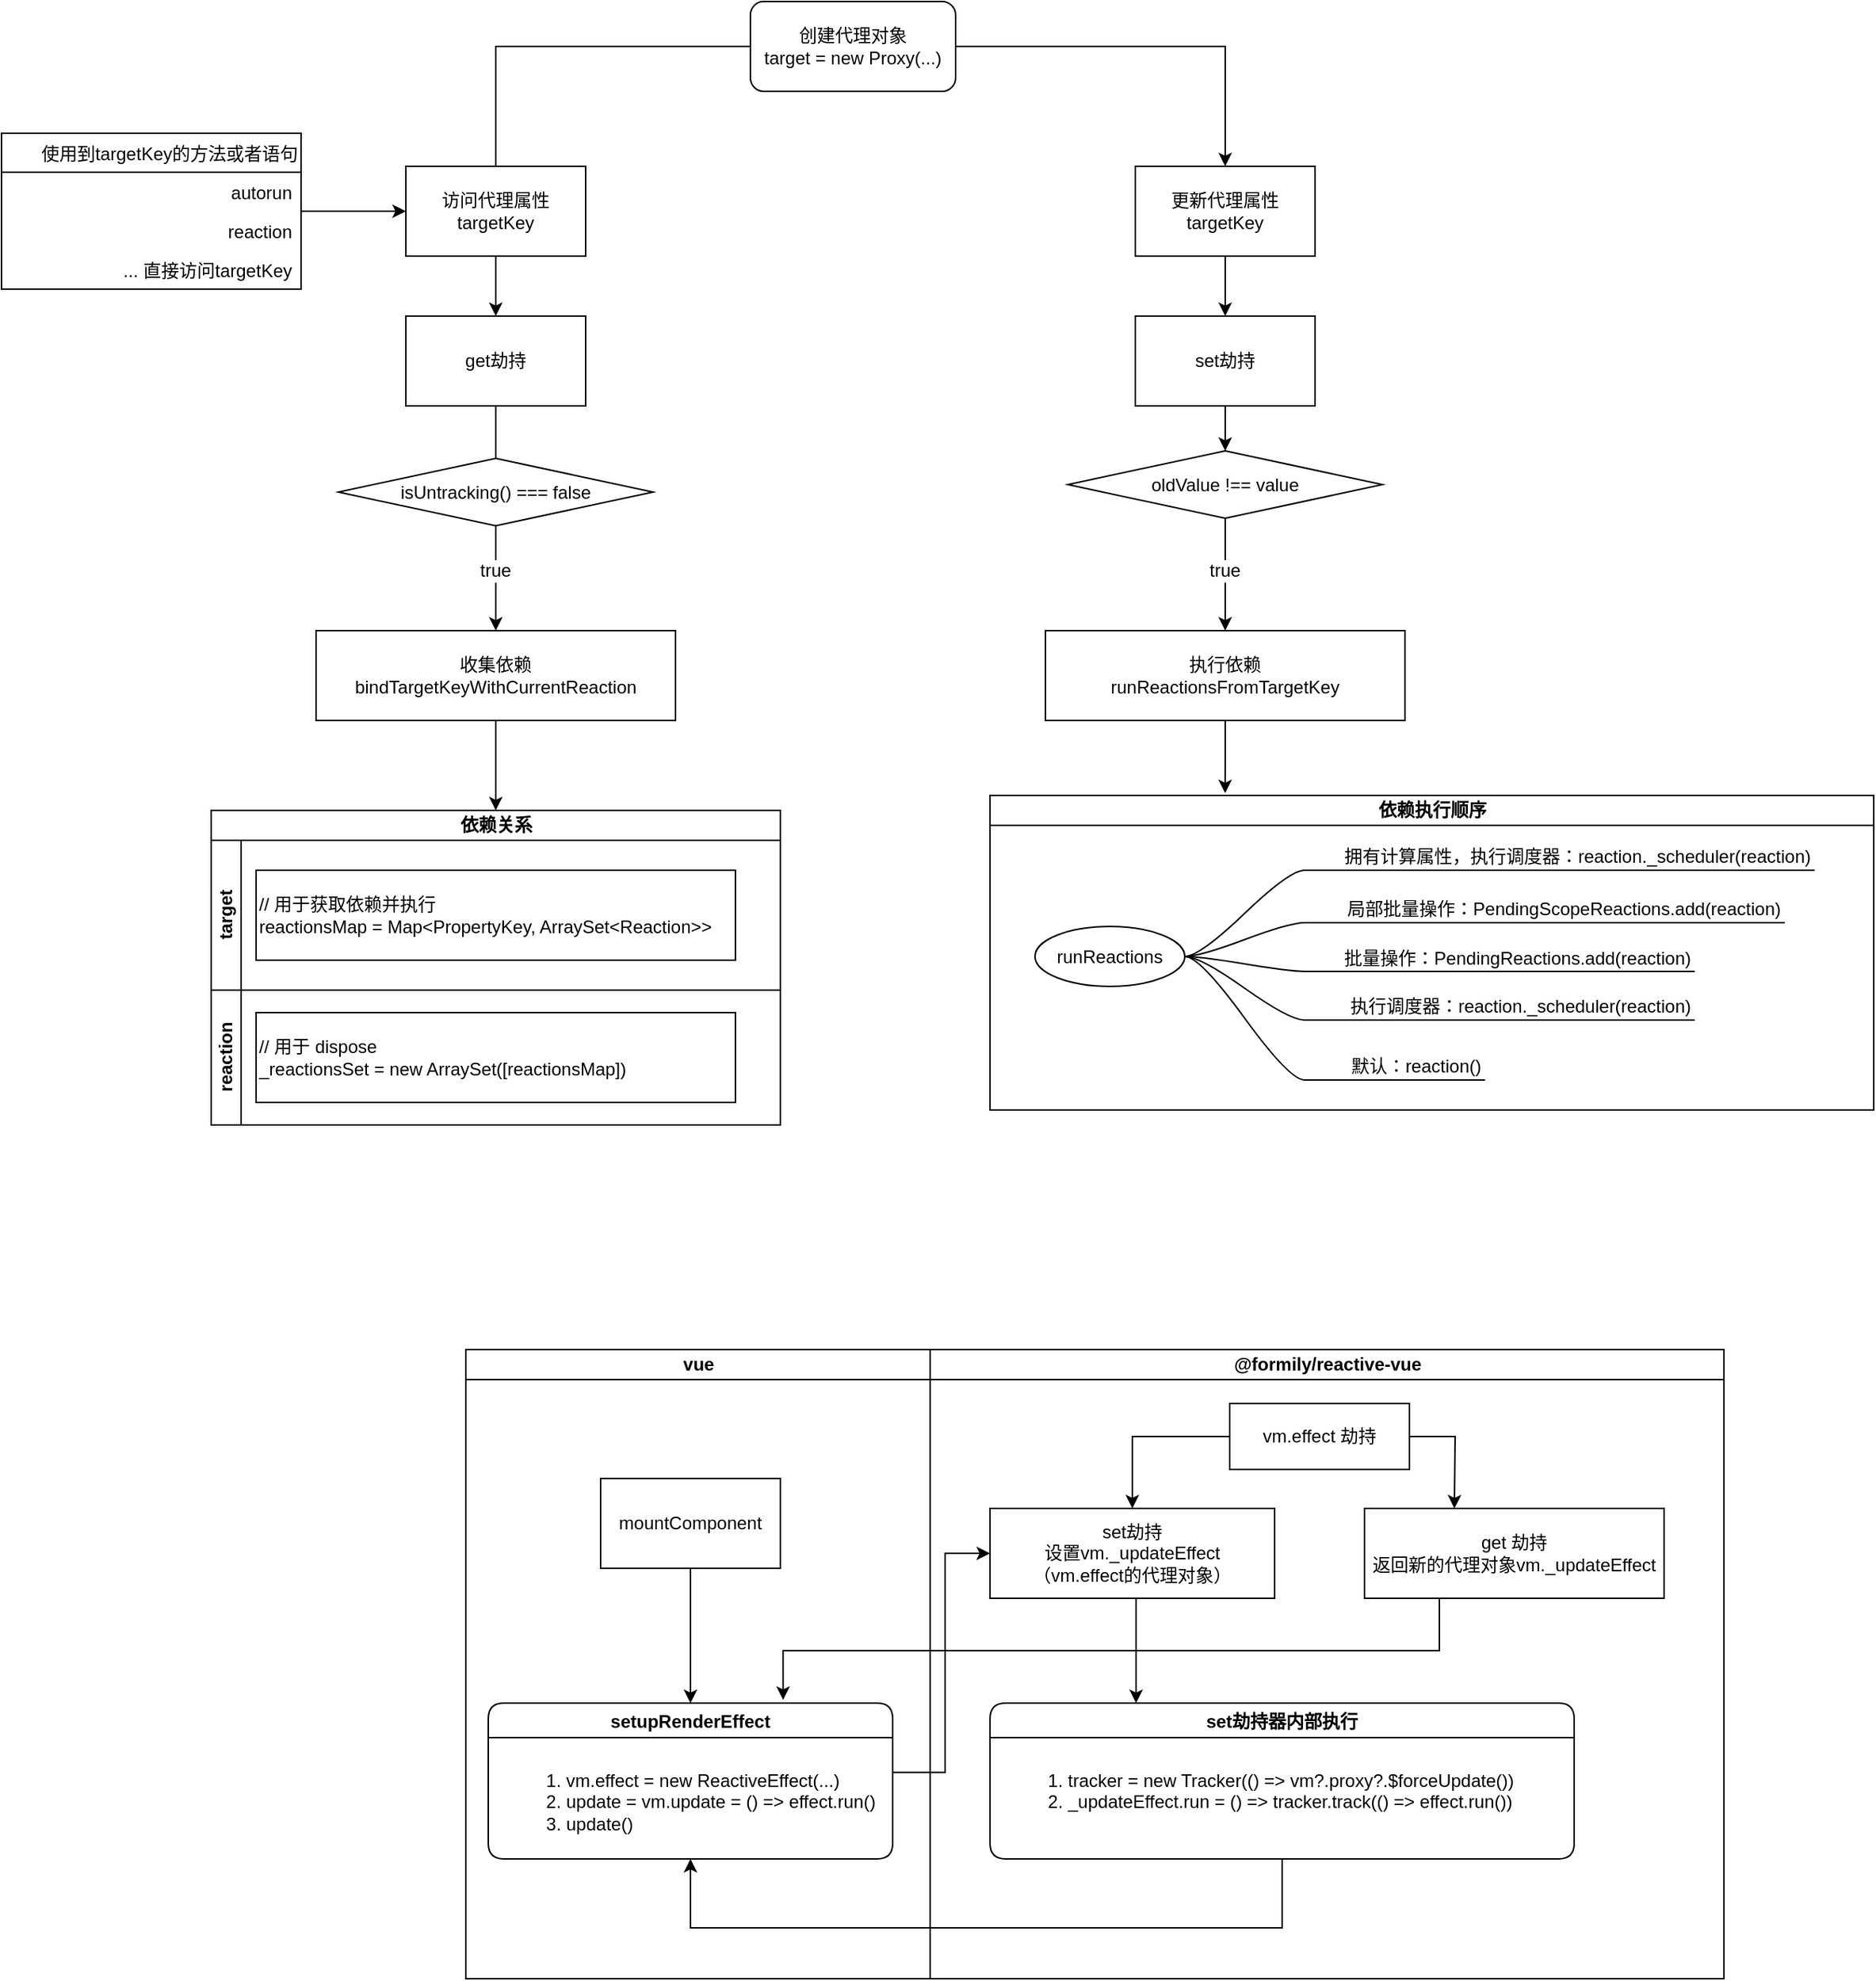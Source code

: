 <mxfile version="12.2.4" pages="2"><diagram id="JSv8ck--p7Cufcf11NbB" name="@formily/reactive"><mxGraphModel dx="1711" dy="631" grid="1" gridSize="10" guides="1" tooltips="1" connect="1" arrows="1" fold="1" page="1" pageScale="1" pageWidth="827" pageHeight="1169" math="0" shadow="0"><root><mxCell id="0"/><mxCell id="1" parent="0"/><mxCell id="4" style="edgeStyle=orthogonalEdgeStyle;rounded=0;orthogonalLoop=1;jettySize=auto;html=1;entryX=0.5;entryY=0;entryDx=0;entryDy=0;exitX=0;exitY=0.5;exitDx=0;exitDy=0;labelBackgroundColor=#ffffff;fontColor=#000000;" parent="1" source="2" target="3" edge="1"><mxGeometry relative="1" as="geometry"><mxPoint x="230" y="100" as="sourcePoint"/></mxGeometry></mxCell><mxCell id="63" style="edgeStyle=orthogonalEdgeStyle;rounded=0;orthogonalLoop=1;jettySize=auto;html=1;labelBackgroundColor=#ffffff;fontColor=#000000;" parent="1" source="2" target="62" edge="1"><mxGeometry relative="1" as="geometry"/></mxCell><mxCell id="2" value="创建代理对象&lt;br&gt;target = new Proxy(...)" style="rounded=1;whiteSpace=wrap;html=1;labelBackgroundColor=#ffffff;fontColor=#000000;" parent="1" vertex="1"><mxGeometry x="390" y="30" width="137" height="60" as="geometry"/></mxCell><mxCell id="36" value="" style="edgeStyle=orthogonalEdgeStyle;rounded=0;orthogonalLoop=1;jettySize=auto;html=1;labelBackgroundColor=#ffffff;fontColor=#000000;" parent="1" source="3" target="35" edge="1"><mxGeometry relative="1" as="geometry"/></mxCell><mxCell id="3" value="get劫持" style="rounded=0;whiteSpace=wrap;html=1;flipH=0;flipV=1;labelBackgroundColor=#ffffff;fontColor=#000000;" parent="1" vertex="1"><mxGeometry x="160" y="240" width="120" height="60" as="geometry"/></mxCell><mxCell id="61" value="" style="edgeStyle=orthogonalEdgeStyle;rounded=0;orthogonalLoop=1;jettySize=auto;html=1;entryX=0.5;entryY=0;entryDx=0;entryDy=0;labelBackgroundColor=#ffffff;fontColor=#000000;" parent="1" source="35" target="56" edge="1"><mxGeometry relative="1" as="geometry"/></mxCell><mxCell id="35" value="收集依赖&lt;br&gt;&lt;span style=&quot;text-align: left; white-space: nowrap;&quot;&gt;bindTargetKeyWithCurrentReaction&lt;/span&gt;" style="rounded=0;whiteSpace=wrap;html=1;flipH=0;flipV=1;labelBackgroundColor=#ffffff;fontColor=#000000;" parent="1" vertex="1"><mxGeometry x="100" y="450" width="240" height="60" as="geometry"/></mxCell><mxCell id="10" value="&lt;span style=&quot;white-space: normal&quot;&gt;访问代理属性&lt;br&gt;targetKey&lt;br&gt;&lt;/span&gt;" style="rounded=0;whiteSpace=wrap;html=1;labelBackgroundColor=#ffffff;flipH=0;fontColor=#000000;" parent="1" vertex="1"><mxGeometry x="160" y="140" width="120" height="60" as="geometry"/></mxCell><mxCell id="17" value="使用到targetKey的方法或者语句" style="swimlane;fontStyle=0;childLayout=stackLayout;horizontal=1;startSize=26;fillColor=none;horizontalStack=0;resizeParent=1;resizeParentMax=0;resizeLast=0;collapsible=1;marginBottom=0;labelBackgroundColor=#ffffff;flipH=0;align=right;fontColor=#000000;" parent="1" vertex="1"><mxGeometry x="-110" y="118" width="200" height="104" as="geometry"/></mxCell><mxCell id="18" value="autorun" style="text;strokeColor=none;fillColor=none;align=right;verticalAlign=top;spacingLeft=4;spacingRight=4;overflow=hidden;rotatable=0;points=[[0,0.5],[1,0.5]];portConstraint=eastwest;labelBackgroundColor=#ffffff;fontColor=#000000;" parent="17" vertex="1"><mxGeometry y="26" width="200" height="26" as="geometry"/></mxCell><mxCell id="19" value="reaction" style="text;strokeColor=none;fillColor=none;align=right;verticalAlign=top;spacingLeft=4;spacingRight=4;overflow=hidden;rotatable=0;points=[[0,0.5],[1,0.5]];portConstraint=eastwest;labelBackgroundColor=#ffffff;fontColor=#000000;" parent="17" vertex="1"><mxGeometry y="52" width="200" height="26" as="geometry"/></mxCell><mxCell id="27" value="... 直接访问targetKey" style="text;strokeColor=none;fillColor=none;align=right;verticalAlign=top;spacingLeft=4;spacingRight=4;overflow=hidden;rotatable=0;points=[[0,0.5],[1,0.5]];portConstraint=eastwest;labelBackgroundColor=#ffffff;fontColor=#000000;" parent="17" vertex="1"><mxGeometry y="78" width="200" height="26" as="geometry"/></mxCell><mxCell id="29" value="" style="edgeStyle=orthogonalEdgeStyle;rounded=0;orthogonalLoop=1;jettySize=auto;html=1;labelBackgroundColor=#ffffff;fontColor=#000000;" parent="1" source="19" target="10" edge="1"><mxGeometry relative="1" as="geometry"><Array as="points"><mxPoint x="100" y="170"/><mxPoint x="100" y="170"/></Array></mxGeometry></mxCell><mxCell id="37" value="isUntracking() === false" style="rhombus;whiteSpace=wrap;html=1;labelBackgroundColor=#ffffff;fillColor=#ffffff;fontColor=#000000;" parent="1" vertex="1"><mxGeometry x="115" y="335" width="210" height="45" as="geometry"/></mxCell><mxCell id="38" value="true" style="text;html=1;strokeColor=none;fillColor=none;align=center;verticalAlign=middle;whiteSpace=wrap;rounded=0;labelBackgroundColor=#ffffff;fontColor=#000000;" parent="1" vertex="1"><mxGeometry x="200" y="400" width="40" height="20" as="geometry"/></mxCell><mxCell id="56" value="&lt;span&gt;依赖关系&lt;/span&gt;" style="swimlane;html=1;childLayout=stackLayout;resizeParent=1;resizeParentMax=0;horizontal=1;startSize=20;horizontalStack=0;labelBackgroundColor=#ffffff;fillColor=#ffffff;align=center;fontColor=#000000;" parent="1" vertex="1"><mxGeometry x="30" y="570" width="380" height="210" as="geometry"/></mxCell><mxCell id="57" value="&lt;span style=&quot;&quot;&gt;target&lt;/span&gt;" style="swimlane;html=1;startSize=20;horizontal=0;labelBackgroundColor=#ffffff;fontColor=#000000;" parent="56" vertex="1"><mxGeometry y="20" width="380" height="100" as="geometry"/></mxCell><mxCell id="53" value="// 用于获取依赖并执行&lt;br&gt;reactionsMap = Map&amp;lt;PropertyKey, ArraySet&amp;lt;Reaction&amp;gt;&amp;gt;" style="rounded=0;whiteSpace=wrap;html=1;labelBackgroundColor=#ffffff;fillColor=#ffffff;align=left;fontColor=#000000;" parent="57" vertex="1"><mxGeometry x="30" y="20" width="320" height="60" as="geometry"/></mxCell><mxCell id="58" value="&lt;span style=&quot;&quot;&gt;reaction&lt;/span&gt;" style="swimlane;html=1;startSize=20;horizontal=0;labelBackgroundColor=#ffffff;fontColor=#000000;" parent="56" vertex="1"><mxGeometry y="120" width="380" height="90" as="geometry"/></mxCell><mxCell id="54" value="// 用于 dispose&lt;br&gt;_reactionsSet = new ArraySet([reactionsMap])" style="rounded=0;whiteSpace=wrap;html=1;labelBackgroundColor=#ffffff;fillColor=#ffffff;align=left;fontColor=#000000;" parent="58" vertex="1"><mxGeometry x="30" y="15" width="320" height="60" as="geometry"/></mxCell><mxCell id="65" value="" style="edgeStyle=orthogonalEdgeStyle;rounded=0;orthogonalLoop=1;jettySize=auto;html=1;labelBackgroundColor=#ffffff;fontColor=#000000;" parent="1" source="62" target="64" edge="1"><mxGeometry relative="1" as="geometry"/></mxCell><mxCell id="62" value="&lt;span style=&quot;white-space: normal&quot;&gt;更新代理属性&lt;br&gt;targetKey&lt;br&gt;&lt;/span&gt;" style="rounded=0;whiteSpace=wrap;html=1;labelBackgroundColor=#ffffff;flipH=0;fontColor=#000000;" parent="1" vertex="1"><mxGeometry x="647" y="140" width="120" height="60" as="geometry"/></mxCell><mxCell id="73" value="" style="edgeStyle=orthogonalEdgeStyle;rounded=0;orthogonalLoop=1;jettySize=auto;html=1;entryX=0.5;entryY=0;entryDx=0;entryDy=0;labelBackgroundColor=#ffffff;fontColor=#000000;" parent="1" source="64" target="66" edge="1"><mxGeometry relative="1" as="geometry"><mxPoint x="624" y="510" as="targetPoint"/></mxGeometry></mxCell><mxCell id="64" value="set劫持" style="rounded=0;whiteSpace=wrap;html=1;flipH=0;flipV=1;labelBackgroundColor=#ffffff;fontColor=#000000;" parent="1" vertex="1"><mxGeometry x="647" y="240" width="120" height="60" as="geometry"/></mxCell><mxCell id="75" value="" style="edgeStyle=orthogonalEdgeStyle;rounded=0;orthogonalLoop=1;jettySize=auto;html=1;labelBackgroundColor=#ffffff;fontColor=#000000;" parent="1" source="66" target="74" edge="1"><mxGeometry relative="1" as="geometry"/></mxCell><mxCell id="66" value="oldValue !== value" style="rhombus;whiteSpace=wrap;html=1;labelBackgroundColor=#ffffff;fillColor=#ffffff;fontColor=#000000;" parent="1" vertex="1"><mxGeometry x="602" y="330" width="210" height="45" as="geometry"/></mxCell><mxCell id="141" style="edgeStyle=orthogonalEdgeStyle;rounded=0;orthogonalLoop=1;jettySize=auto;html=1;exitX=0.5;exitY=1;exitDx=0;exitDy=0;entryX=0.266;entryY=-0.007;entryDx=0;entryDy=0;entryPerimeter=0;labelBackgroundColor=#ffffff;fontColor=#000000;" parent="1" source="74" target="96" edge="1"><mxGeometry relative="1" as="geometry"/></mxCell><mxCell id="74" value="执行依赖&lt;br&gt;&lt;div style=&quot;text-align: left&quot;&gt;&lt;span style=&quot;white-space: nowrap&quot;&gt;runReactionsFromTargetKey&lt;/span&gt;&lt;/div&gt;" style="rounded=0;whiteSpace=wrap;html=1;flipH=0;flipV=1;labelBackgroundColor=#ffffff;fontColor=#000000;" parent="1" vertex="1"><mxGeometry x="587" y="450" width="240" height="60" as="geometry"/></mxCell><mxCell id="80" value="true" style="text;html=1;strokeColor=none;fillColor=none;align=center;verticalAlign=middle;whiteSpace=wrap;rounded=0;labelBackgroundColor=#ffffff;fontColor=#000000;" parent="1" vertex="1"><mxGeometry x="687" y="400" width="40" height="20" as="geometry"/></mxCell><mxCell id="96" value="依赖执行顺序" style="swimlane;html=1;startSize=20;horizontal=1;containerType=tree;labelBackgroundColor=#ffffff;fillColor=#ffffff;align=center;fontColor=#000000;" parent="1" vertex="1"><mxGeometry x="550" y="560" width="590" height="210" as="geometry"/></mxCell><mxCell id="101" value="&lt;div&gt;runReactions&lt;/div&gt;" style="ellipse;whiteSpace=wrap;html=1;align=center;container=1;recursiveResize=0;treeFolding=1;treeMoving=1;labelBackgroundColor=#ffffff;fontColor=#000000;" parent="96" vertex="1"><mxGeometry x="30" y="87.5" width="100" height="40" as="geometry"/></mxCell><mxCell id="125" value="" style="edgeStyle=entityRelationEdgeStyle;startArrow=none;endArrow=none;segment=10;curved=1;labelBackgroundColor=#ffffff;fontColor=#000000;" parent="96" source="101" target="126" edge="1"><mxGeometry relative="1" as="geometry"><mxPoint x="675" y="700" as="sourcePoint"/></mxGeometry></mxCell><mxCell id="126" value="局部批量操作：&lt;span style=&quot;white-space: nowrap;&quot;&gt;PendingScopeReactions.add(reaction)&lt;/span&gt;" style="whiteSpace=wrap;html=1;shape=partialRectangle;top=0;left=0;bottom=1;right=0;points=[[0,1],[1,1]];strokeColor=#000000;fillColor=none;align=right;verticalAlign=bottom;routingCenterY=0.5;snapToPoint=1;container=1;recursiveResize=0;autosize=1;treeFolding=1;treeMoving=1;labelBackgroundColor=#ffffff;fontColor=#000000;" parent="96" vertex="1"><mxGeometry x="210" y="65" width="320" height="20" as="geometry"/></mxCell><mxCell id="127" value="" style="edgeStyle=entityRelationEdgeStyle;startArrow=none;endArrow=none;segment=10;curved=1;labelBackgroundColor=#ffffff;fontColor=#000000;" parent="96" source="101" target="128" edge="1"><mxGeometry relative="1" as="geometry"><mxPoint x="675" y="700" as="sourcePoint"/></mxGeometry></mxCell><mxCell id="128" value="拥有计算属性，执行调度器：&lt;span style=&quot;white-space: nowrap&quot;&gt;reaction._scheduler(reaction)&lt;/span&gt;" style="whiteSpace=wrap;html=1;shape=partialRectangle;top=0;left=0;bottom=1;right=0;points=[[0,1],[1,1]];strokeColor=#000000;fillColor=none;align=right;verticalAlign=bottom;routingCenterY=0.5;snapToPoint=1;container=1;recursiveResize=0;autosize=1;treeFolding=1;treeMoving=1;labelBackgroundColor=#ffffff;fontColor=#000000;" parent="96" vertex="1"><mxGeometry x="210" y="30" width="340" height="20" as="geometry"/></mxCell><mxCell id="130" value="" style="edgeStyle=entityRelationEdgeStyle;startArrow=none;endArrow=none;segment=10;curved=1;labelBackgroundColor=#ffffff;fontColor=#000000;" parent="96" source="101" target="131" edge="1"><mxGeometry relative="1" as="geometry"><mxPoint x="675" y="700" as="sourcePoint"/></mxGeometry></mxCell><mxCell id="131" value="批量操作：&lt;span style=&quot;white-space: nowrap;&quot;&gt;PendingReactions.add(reaction)&lt;/span&gt;" style="whiteSpace=wrap;html=1;shape=partialRectangle;top=0;left=0;bottom=1;right=0;points=[[0,1],[1,1]];strokeColor=#000000;fillColor=none;align=right;verticalAlign=bottom;routingCenterY=0.5;snapToPoint=1;container=1;recursiveResize=0;autosize=1;treeFolding=1;treeMoving=1;labelBackgroundColor=#ffffff;fontColor=#000000;" parent="96" vertex="1"><mxGeometry x="210" y="97.5" width="260" height="20" as="geometry"/></mxCell><mxCell id="132" value="" style="edgeStyle=entityRelationEdgeStyle;startArrow=none;endArrow=none;segment=10;curved=1;labelBackgroundColor=#ffffff;fontColor=#000000;" parent="96" source="101" target="133" edge="1"><mxGeometry relative="1" as="geometry"><mxPoint x="675" y="700" as="sourcePoint"/></mxGeometry></mxCell><mxCell id="133" value="&lt;span style=&quot;&quot;&gt;执行调度器：&lt;/span&gt;&lt;span style=&quot;white-space: nowrap;&quot;&gt;reaction._scheduler(reaction)&lt;/span&gt;" style="whiteSpace=wrap;html=1;shape=partialRectangle;top=0;left=0;bottom=1;right=0;points=[[0,1],[1,1]];strokeColor=#000000;fillColor=none;align=right;verticalAlign=bottom;routingCenterY=0.5;snapToPoint=1;container=1;recursiveResize=0;autosize=1;treeFolding=1;treeMoving=1;labelBackgroundColor=#ffffff;fontColor=#000000;" parent="96" vertex="1"><mxGeometry x="210" y="130" width="260" height="20" as="geometry"/></mxCell><mxCell id="136" value="" style="edgeStyle=entityRelationEdgeStyle;startArrow=none;endArrow=none;segment=10;curved=1;labelBackgroundColor=#ffffff;fontColor=#000000;" parent="96" source="101" target="137" edge="1"><mxGeometry relative="1" as="geometry"><mxPoint x="675" y="700" as="sourcePoint"/></mxGeometry></mxCell><mxCell id="137" value="&lt;span&gt;默认：&lt;/span&gt;&lt;span style=&quot;white-space: nowrap&quot;&gt;reaction()&lt;/span&gt;" style="whiteSpace=wrap;html=1;shape=partialRectangle;top=0;left=0;bottom=1;right=0;points=[[0,1],[1,1]];strokeColor=#000000;fillColor=none;align=right;verticalAlign=bottom;routingCenterY=0.5;snapToPoint=1;container=1;recursiveResize=0;autosize=1;treeFolding=1;treeMoving=1;labelBackgroundColor=#ffffff;fontColor=#000000;" parent="96" vertex="1"><mxGeometry x="210" y="170" width="120" height="20" as="geometry"/></mxCell><mxCell id="_Rrpfj7dxKiIE3CpanCJ-160" value="" style="swimlane;html=1;childLayout=stackLayout;resizeParent=1;resizeParentMax=0;startSize=0;" parent="1" vertex="1"><mxGeometry x="200" y="930" width="840" height="420" as="geometry"><mxRectangle x="200" y="104" width="50" height="40" as="alternateBounds"/></mxGeometry></mxCell><mxCell id="_Rrpfj7dxKiIE3CpanCJ-161" value="vue" style="swimlane;html=1;startSize=20;" parent="_Rrpfj7dxKiIE3CpanCJ-160" vertex="1"><mxGeometry width="310" height="420" as="geometry"><mxRectangle y="20" width="50" height="460" as="alternateBounds"/></mxGeometry></mxCell><mxCell id="_Rrpfj7dxKiIE3CpanCJ-162" value="" style="edgeStyle=orthogonalEdgeStyle;rounded=0;orthogonalLoop=1;jettySize=auto;html=1;entryX=0.5;entryY=0;entryDx=0;entryDy=0;" parent="_Rrpfj7dxKiIE3CpanCJ-161" source="_Rrpfj7dxKiIE3CpanCJ-163" target="_Rrpfj7dxKiIE3CpanCJ-164" edge="1"><mxGeometry relative="1" as="geometry"><mxPoint x="130" y="136" as="targetPoint"/></mxGeometry></mxCell><mxCell id="_Rrpfj7dxKiIE3CpanCJ-163" value="mountComponent" style="rounded=0;whiteSpace=wrap;html=1;" parent="_Rrpfj7dxKiIE3CpanCJ-161" vertex="1"><mxGeometry x="90" y="86" width="120" height="60" as="geometry"/></mxCell><mxCell id="_Rrpfj7dxKiIE3CpanCJ-164" value="setupRenderEffect" style="swimlane;rounded=1;" parent="_Rrpfj7dxKiIE3CpanCJ-161" vertex="1"><mxGeometry x="15" y="236" width="270" height="104" as="geometry"/></mxCell><mxCell id="_Rrpfj7dxKiIE3CpanCJ-165" value="&lt;div&gt;&lt;ol&gt;&lt;li&gt;vm.effect = new ReactiveEffect(...)&lt;/li&gt;&lt;li&gt;update = vm.update = () =&amp;gt; effect.run()&lt;/li&gt;&lt;li&gt;update()&lt;/li&gt;&lt;/ol&gt;&lt;/div&gt;" style="text;html=1;resizable=0;points=[];autosize=1;align=left;verticalAlign=top;spacingTop=-4;" parent="_Rrpfj7dxKiIE3CpanCJ-164" vertex="1"><mxGeometry x="10" y="30" width="260" height="70" as="geometry"/></mxCell><mxCell id="_Rrpfj7dxKiIE3CpanCJ-166" value="@formily/reactive-vue" style="swimlane;html=1;startSize=20;" parent="_Rrpfj7dxKiIE3CpanCJ-160" vertex="1"><mxGeometry x="310" width="530" height="420" as="geometry"/></mxCell><mxCell id="_Rrpfj7dxKiIE3CpanCJ-167" value="&lt;span style=&quot;white-space: normal&quot;&gt;vm.effect 劫持&lt;/span&gt;" style="rounded=0;whiteSpace=wrap;html=1;" parent="_Rrpfj7dxKiIE3CpanCJ-166" vertex="1"><mxGeometry x="200" y="36" width="120" height="44" as="geometry"/></mxCell><mxCell id="_Rrpfj7dxKiIE3CpanCJ-168" style="edgeStyle=orthogonalEdgeStyle;rounded=0;orthogonalLoop=1;jettySize=auto;html=1;exitX=0.5;exitY=1;exitDx=0;exitDy=0;entryX=0.25;entryY=0;entryDx=0;entryDy=0;" parent="_Rrpfj7dxKiIE3CpanCJ-166" source="_Rrpfj7dxKiIE3CpanCJ-169" target="_Rrpfj7dxKiIE3CpanCJ-171" edge="1"><mxGeometry relative="1" as="geometry"><mxPoint x="105" y="236" as="targetPoint"/><Array as="points"><mxPoint x="138" y="166"/></Array></mxGeometry></mxCell><mxCell id="_Rrpfj7dxKiIE3CpanCJ-169" value="set劫持&lt;br&gt;设置vm._updateEffect&lt;br&gt;（vm.effect的代理对象）" style="rounded=0;whiteSpace=wrap;html=1;" parent="_Rrpfj7dxKiIE3CpanCJ-166" vertex="1"><mxGeometry x="40" y="106" width="190" height="60" as="geometry"/></mxCell><mxCell id="_Rrpfj7dxKiIE3CpanCJ-170" value="&lt;span style=&quot;white-space: normal&quot;&gt;get 劫持&lt;/span&gt;&lt;br style=&quot;white-space: normal&quot;&gt;&lt;span style=&quot;white-space: normal&quot;&gt;返回新的代理对象vm._updateEffect&lt;/span&gt;" style="rounded=0;whiteSpace=wrap;html=1;" parent="_Rrpfj7dxKiIE3CpanCJ-166" vertex="1"><mxGeometry x="290" y="106" width="200" height="60" as="geometry"/></mxCell><mxCell id="_Rrpfj7dxKiIE3CpanCJ-171" value="set劫持器内部执行" style="swimlane;rounded=1;" parent="_Rrpfj7dxKiIE3CpanCJ-166" vertex="1"><mxGeometry x="40" y="236" width="390" height="104" as="geometry"/></mxCell><mxCell id="_Rrpfj7dxKiIE3CpanCJ-172" value="&lt;ol&gt;&lt;li&gt;tracker = new Tracker(() =&amp;gt; vm?.proxy?.$forceUpdate())&lt;/li&gt;&lt;li&gt;_updateEffect.run = () =&amp;gt; tracker.track(() =&amp;gt; effect.run())&lt;/li&gt;&lt;/ol&gt;" style="text;html=1;resizable=0;points=[];autosize=1;align=left;verticalAlign=top;spacingTop=-4;" parent="_Rrpfj7dxKiIE3CpanCJ-171" vertex="1"><mxGeometry x="10" y="30" width="350" height="50" as="geometry"/></mxCell><mxCell id="_Rrpfj7dxKiIE3CpanCJ-173" style="edgeStyle=orthogonalEdgeStyle;rounded=0;orthogonalLoop=1;jettySize=auto;html=1;entryX=0.5;entryY=0;entryDx=0;entryDy=0;" parent="_Rrpfj7dxKiIE3CpanCJ-166" source="_Rrpfj7dxKiIE3CpanCJ-167" target="_Rrpfj7dxKiIE3CpanCJ-169" edge="1"><mxGeometry relative="1" as="geometry"><mxPoint x="140" y="96" as="targetPoint"/><Array as="points"><mxPoint x="135" y="58"/></Array></mxGeometry></mxCell><mxCell id="_Rrpfj7dxKiIE3CpanCJ-174" style="edgeStyle=orthogonalEdgeStyle;rounded=0;orthogonalLoop=1;jettySize=auto;html=1;entryX=0;entryY=0.5;entryDx=0;entryDy=0;exitX=0.999;exitY=0.233;exitDx=0;exitDy=0;exitPerimeter=0;" parent="_Rrpfj7dxKiIE3CpanCJ-160" source="_Rrpfj7dxKiIE3CpanCJ-165" target="_Rrpfj7dxKiIE3CpanCJ-169" edge="1"><mxGeometry relative="1" as="geometry"><mxPoint x="280" y="136" as="targetPoint"/><mxPoint x="290" y="296" as="sourcePoint"/><Array as="points"><mxPoint x="320" y="282"/><mxPoint x="320" y="136"/></Array></mxGeometry></mxCell><mxCell id="_Rrpfj7dxKiIE3CpanCJ-175" style="edgeStyle=orthogonalEdgeStyle;rounded=0;orthogonalLoop=1;jettySize=auto;html=1;exitX=0.25;exitY=1;exitDx=0;exitDy=0;entryX=0.729;entryY=-0.021;entryDx=0;entryDy=0;entryPerimeter=0;" parent="_Rrpfj7dxKiIE3CpanCJ-160" source="_Rrpfj7dxKiIE3CpanCJ-170" target="_Rrpfj7dxKiIE3CpanCJ-164" edge="1"><mxGeometry relative="1" as="geometry"/></mxCell><mxCell id="_Rrpfj7dxKiIE3CpanCJ-176" style="edgeStyle=orthogonalEdgeStyle;rounded=0;orthogonalLoop=1;jettySize=auto;html=1;" parent="1" source="_Rrpfj7dxKiIE3CpanCJ-167" edge="1"><mxGeometry relative="1" as="geometry"><mxPoint x="860" y="1036" as="targetPoint"/></mxGeometry></mxCell><mxCell id="_Rrpfj7dxKiIE3CpanCJ-177" style="edgeStyle=orthogonalEdgeStyle;rounded=0;orthogonalLoop=1;jettySize=auto;html=1;exitX=0.5;exitY=1;exitDx=0;exitDy=0;" parent="1" source="_Rrpfj7dxKiIE3CpanCJ-171" edge="1"><mxGeometry relative="1" as="geometry"><mxPoint x="350" y="1270" as="targetPoint"/><Array as="points"><mxPoint x="705" y="1316"/><mxPoint x="350" y="1316"/><mxPoint x="350" y="1270"/></Array></mxGeometry></mxCell></root></mxGraphModel></diagram><diagram id="Efrbiq3B4BflP8Y2I3Ki" name="@formily/reactive-vue"><mxGraphModel dx="884" dy="631" grid="1" gridSize="10" guides="1" tooltips="1" connect="1" arrows="1" fold="1" page="1" pageScale="1" pageWidth="827" pageHeight="1169" math="0" shadow="0"><root><mxCell id="Q9zlH3mA33XU7D6mBy_y-0"/><mxCell id="Q9zlH3mA33XU7D6mBy_y-1" parent="Q9zlH3mA33XU7D6mBy_y-0"/><mxCell id="60F9CQnmWqDS_W46shbq-0" value="" style="swimlane;html=1;childLayout=stackLayout;resizeParent=1;resizeParentMax=0;startSize=0;" parent="Q9zlH3mA33XU7D6mBy_y-1" vertex="1"><mxGeometry x="200" y="104" width="840" height="420" as="geometry"><mxRectangle x="200" y="104" width="50" height="40" as="alternateBounds"/></mxGeometry></mxCell><mxCell id="60F9CQnmWqDS_W46shbq-1" value="vue" style="swimlane;html=1;startSize=20;" parent="60F9CQnmWqDS_W46shbq-0" vertex="1"><mxGeometry width="310" height="420" as="geometry"><mxRectangle y="20" width="50" height="460" as="alternateBounds"/></mxGeometry></mxCell><mxCell id="ZF1CucFxgsnEowACpbEd-6" value="" style="edgeStyle=orthogonalEdgeStyle;rounded=0;orthogonalLoop=1;jettySize=auto;html=1;entryX=0.5;entryY=0;entryDx=0;entryDy=0;" parent="60F9CQnmWqDS_W46shbq-1" source="ZF1CucFxgsnEowACpbEd-4" target="ZF1CucFxgsnEowACpbEd-9" edge="1"><mxGeometry relative="1" as="geometry"><mxPoint x="130" y="136" as="targetPoint"/></mxGeometry></mxCell><mxCell id="ZF1CucFxgsnEowACpbEd-4" value="mountComponent" style="rounded=0;whiteSpace=wrap;html=1;" parent="60F9CQnmWqDS_W46shbq-1" vertex="1"><mxGeometry x="90" y="86" width="120" height="60" as="geometry"/></mxCell><mxCell id="ZF1CucFxgsnEowACpbEd-9" value="setupRenderEffect" style="swimlane;rounded=1;" parent="60F9CQnmWqDS_W46shbq-1" vertex="1"><mxGeometry x="15" y="236" width="270" height="104" as="geometry"/></mxCell><mxCell id="ZF1CucFxgsnEowACpbEd-10" value="&lt;div&gt;&lt;ol&gt;&lt;li&gt;vm.effect = new ReactiveEffect(...)&lt;/li&gt;&lt;li&gt;update = vm.update = () =&amp;gt; effect.run()&lt;/li&gt;&lt;li&gt;update()&lt;/li&gt;&lt;/ol&gt;&lt;/div&gt;" style="text;html=1;resizable=0;points=[];autosize=1;align=left;verticalAlign=top;spacingTop=-4;" parent="ZF1CucFxgsnEowACpbEd-9" vertex="1"><mxGeometry x="10" y="30" width="260" height="70" as="geometry"/></mxCell><mxCell id="60F9CQnmWqDS_W46shbq-2" value="@formily/reactive-vue" style="swimlane;html=1;startSize=20;" parent="60F9CQnmWqDS_W46shbq-0" vertex="1"><mxGeometry x="310" width="530" height="420" as="geometry"/></mxCell><mxCell id="ZF1CucFxgsnEowACpbEd-13" value="&lt;span style=&quot;white-space: normal&quot;&gt;vm.effect 劫持&lt;/span&gt;" style="rounded=0;whiteSpace=wrap;html=1;" parent="60F9CQnmWqDS_W46shbq-2" vertex="1"><mxGeometry x="200" y="36" width="120" height="44" as="geometry"/></mxCell><mxCell id="xaG0xC9czQizAmHyBu7a-6" style="edgeStyle=orthogonalEdgeStyle;rounded=0;orthogonalLoop=1;jettySize=auto;html=1;exitX=0.5;exitY=1;exitDx=0;exitDy=0;entryX=0.25;entryY=0;entryDx=0;entryDy=0;" parent="60F9CQnmWqDS_W46shbq-2" source="ZF1CucFxgsnEowACpbEd-14" target="xaG0xC9czQizAmHyBu7a-8" edge="1"><mxGeometry relative="1" as="geometry"><mxPoint x="105" y="236" as="targetPoint"/><Array as="points"><mxPoint x="138" y="166"/></Array></mxGeometry></mxCell><mxCell id="ZF1CucFxgsnEowACpbEd-14" value="set劫持&lt;br&gt;设置vm._updateEffect&lt;br&gt;（vm.effect的代理对象）" style="rounded=0;whiteSpace=wrap;html=1;" parent="60F9CQnmWqDS_W46shbq-2" vertex="1"><mxGeometry x="40" y="106" width="190" height="60" as="geometry"/></mxCell><mxCell id="ZF1CucFxgsnEowACpbEd-15" value="&lt;span style=&quot;white-space: normal&quot;&gt;get 劫持&lt;/span&gt;&lt;br style=&quot;white-space: normal&quot;&gt;&lt;span style=&quot;white-space: normal&quot;&gt;返回新的代理对象vm._updateEffect&lt;/span&gt;" style="rounded=0;whiteSpace=wrap;html=1;" parent="60F9CQnmWqDS_W46shbq-2" vertex="1"><mxGeometry x="290" y="106" width="200" height="60" as="geometry"/></mxCell><mxCell id="xaG0xC9czQizAmHyBu7a-8" value="set劫持器内部执行" style="swimlane;rounded=1;" parent="60F9CQnmWqDS_W46shbq-2" vertex="1"><mxGeometry x="40" y="236" width="390" height="104" as="geometry"/></mxCell><mxCell id="xaG0xC9czQizAmHyBu7a-9" value="&lt;ol&gt;&lt;li&gt;tracker = new Tracker(() =&amp;gt; vm?.proxy?.$forceUpdate())&lt;/li&gt;&lt;li&gt;_updateEffect.run = () =&amp;gt; tracker.track(() =&amp;gt; effect.run())&lt;/li&gt;&lt;/ol&gt;" style="text;html=1;resizable=0;points=[];autosize=1;align=left;verticalAlign=top;spacingTop=-4;" parent="xaG0xC9czQizAmHyBu7a-8" vertex="1"><mxGeometry x="10" y="30" width="350" height="50" as="geometry"/></mxCell><mxCell id="ZF1CucFxgsnEowACpbEd-16" style="edgeStyle=orthogonalEdgeStyle;rounded=0;orthogonalLoop=1;jettySize=auto;html=1;entryX=0.5;entryY=0;entryDx=0;entryDy=0;" parent="60F9CQnmWqDS_W46shbq-2" source="ZF1CucFxgsnEowACpbEd-13" target="ZF1CucFxgsnEowACpbEd-14" edge="1"><mxGeometry relative="1" as="geometry"><mxPoint x="140" y="96" as="targetPoint"/><Array as="points"><mxPoint x="135" y="58"/></Array></mxGeometry></mxCell><mxCell id="j4BW7MzP1Ic5Zvew_C7W-6" style="edgeStyle=orthogonalEdgeStyle;rounded=0;orthogonalLoop=1;jettySize=auto;html=1;entryX=0;entryY=0.5;entryDx=0;entryDy=0;exitX=0.999;exitY=0.233;exitDx=0;exitDy=0;exitPerimeter=0;" parent="60F9CQnmWqDS_W46shbq-0" source="ZF1CucFxgsnEowACpbEd-10" target="ZF1CucFxgsnEowACpbEd-14" edge="1"><mxGeometry relative="1" as="geometry"><mxPoint x="280" y="136" as="targetPoint"/><mxPoint x="290" y="296" as="sourcePoint"/><Array as="points"><mxPoint x="320" y="282"/><mxPoint x="320" y="136"/></Array></mxGeometry></mxCell><mxCell id="j4BW7MzP1Ic5Zvew_C7W-7" style="edgeStyle=orthogonalEdgeStyle;rounded=0;orthogonalLoop=1;jettySize=auto;html=1;exitX=0.25;exitY=1;exitDx=0;exitDy=0;entryX=0.729;entryY=-0.021;entryDx=0;entryDy=0;entryPerimeter=0;" parent="60F9CQnmWqDS_W46shbq-0" source="ZF1CucFxgsnEowACpbEd-15" target="ZF1CucFxgsnEowACpbEd-9" edge="1"><mxGeometry relative="1" as="geometry"/></mxCell><mxCell id="ZF1CucFxgsnEowACpbEd-17" style="edgeStyle=orthogonalEdgeStyle;rounded=0;orthogonalLoop=1;jettySize=auto;html=1;" parent="Q9zlH3mA33XU7D6mBy_y-1" source="ZF1CucFxgsnEowACpbEd-13" edge="1"><mxGeometry relative="1" as="geometry"><mxPoint x="860" y="210" as="targetPoint"/></mxGeometry></mxCell><mxCell id="j4BW7MzP1Ic5Zvew_C7W-5" style="edgeStyle=orthogonalEdgeStyle;rounded=0;orthogonalLoop=1;jettySize=auto;html=1;exitX=0.5;exitY=1;exitDx=0;exitDy=0;" parent="Q9zlH3mA33XU7D6mBy_y-1" source="xaG0xC9czQizAmHyBu7a-8" edge="1"><mxGeometry relative="1" as="geometry"><mxPoint x="350" y="444" as="targetPoint"/><Array as="points"><mxPoint x="705" y="490"/><mxPoint x="350" y="490"/><mxPoint x="350" y="444"/></Array></mxGeometry></mxCell></root></mxGraphModel></diagram></mxfile>